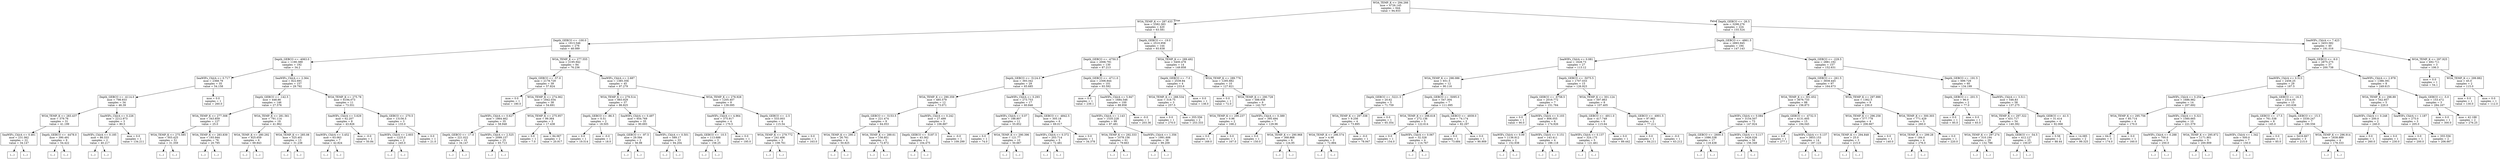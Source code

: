 digraph Tree {
node [shape=box] ;
0 [label="WOA_TEMP_K <= 294.266\nmse = 4726.145\nsamples = 644\nvalue = 94.933"] ;
1 [label="WOA_TEMP_K <= 287.433\nmse = 2582.383\nsamples = 420\nvalue = 63.581"] ;
0 -> 1 [labeldistance=2.5, labelangle=45, headlabel="True"] ;
2 [label="Depth_GEBCO <= -100.0\nmse = 1913.546\nsamples = 276\nvalue = 48.089"] ;
1 -> 2 ;
3 [label="Depth_GEBCO <= -4063.0\nmse = 1190.389\nsamples = 192\nvalue = 34.2"] ;
2 -> 3 ;
4 [label="SeaWIFs_ChlrA <= 0.717\nmse = 2368.79\nsamples = 35\nvalue = 54.158"] ;
3 -> 4 ;
5 [label="Depth_GEBCO <= -4114.0\nmse = 798.933\nsamples = 34\nvalue = 46.39"] ;
4 -> 5 ;
6 [label="WOA_TEMP_K <= 283.437\nmse = 379.76\nsamples = 31\nvalue = 41.199"] ;
5 -> 6 ;
7 [label="SeaWIFs_ChlrA <= 0.461\nmse = 231.062\nsamples = 22\nvalue = 34.147"] ;
6 -> 7 ;
8 [label="(...)"] ;
7 -> 8 ;
43 [label="(...)"] ;
7 -> 43 ;
48 [label="Depth_GEBCO <= -4478.0\nmse = 390.491\nsamples = 9\nvalue = 54.422"] ;
6 -> 48 ;
49 [label="(...)"] ;
48 -> 49 ;
62 [label="(...)"] ;
48 -> 62 ;
63 [label="SeaWIFs_ChlrA <= 0.226\nmse = 2212.973\nsamples = 3\nvalue = 80.5"] ;
5 -> 63 ;
64 [label="SeaWIFs_ChlrA <= 0.185\nmse = 86.333\nsamples = 2\nvalue = 40.217"] ;
63 -> 64 ;
65 [label="(...)"] ;
64 -> 65 ;
66 [label="(...)"] ;
64 -> 66 ;
67 [label="mse = 0.0\nsamples = 1\nvalue = 134.211"] ;
63 -> 67 ;
68 [label="mse = 0.0\nsamples = 1\nvalue = 260.0"] ;
4 -> 68 ;
69 [label="SeaWIFs_ChlrA <= 2.364\nmse = 822.691\nsamples = 157\nvalue = 29.792"] ;
3 -> 69 ;
70 [label="Depth_GEBCO <= -142.5\nmse = 448.86\nsamples = 146\nvalue = 27.576"] ;
69 -> 70 ;
71 [label="WOA_TEMP_K <= 277.308\nmse = 343.859\nsamples = 127\nvalue = 25.0"] ;
70 -> 71 ;
72 [label="WOA_TEMP_K <= 275.585\nmse = 503.425\nsamples = 51\nvalue = 31.359"] ;
71 -> 72 ;
73 [label="(...)"] ;
72 -> 73 ;
158 [label="(...)"] ;
72 -> 158 ;
169 [label="WOA_TEMP_K <= 283.839\nmse = 193.944\nsamples = 76\nvalue = 20.795"] ;
71 -> 169 ;
170 [label="(...)"] ;
169 -> 170 ;
245 [label="(...)"] ;
169 -> 245 ;
264 [label="WOA_TEMP_K <= 281.561\nmse = 791.114\nsamples = 19\nvalue = 41.962"] ;
70 -> 264 ;
265 [label="WOA_TEMP_K <= 280.292\nmse = 925.659\nsamples = 6\nvalue = 69.843"] ;
264 -> 265 ;
266 [label="(...)"] ;
265 -> 266 ;
271 [label="(...)"] ;
265 -> 271 ;
276 [label="WOA_TEMP_K <= 285.08\nmse = 325.401\nsamples = 13\nvalue = 31.238"] ;
264 -> 276 ;
277 [label="(...)"] ;
276 -> 277 ;
298 [label="(...)"] ;
276 -> 298 ;
299 [label="WOA_TEMP_K <= 275.78\nmse = 6194.073\nsamples = 11\nvalue = 73.551"] ;
69 -> 299 ;
300 [label="SeaWIFs_ChlrA <= 3.629\nmse = 62.207\nsamples = 8\nvalue = 43.826"] ;
299 -> 300 ;
301 [label="SeaWIFs_ChlrA <= 3.452\nmse = 63.063\nsamples = 7\nvalue = 42.824"] ;
300 -> 301 ;
302 [label="(...)"] ;
301 -> 302 ;
309 [label="(...)"] ;
301 -> 309 ;
310 [label="mse = -0.0\nsamples = 1\nvalue = 50.84"] ;
300 -> 310 ;
311 [label="Depth_GEBCO <= -270.5\nmse = 13156.5\nsamples = 3\nvalue = 133.0"] ;
299 -> 311 ;
312 [label="SeaWIFs_ChlrA <= 2.603\nmse = 1225.0\nsamples = 2\nvalue = 245.0"] ;
311 -> 312 ;
313 [label="(...)"] ;
312 -> 313 ;
314 [label="(...)"] ;
312 -> 314 ;
315 [label="mse = 0.0\nsamples = 1\nvalue = 21.0"] ;
311 -> 315 ;
316 [label="WOA_TEMP_K <= 277.555\nmse = 2195.942\nsamples = 84\nvalue = 76.236"] ;
2 -> 316 ;
317 [label="Depth_GEBCO <= -57.0\nmse = 2178.729\nsamples = 39\nvalue = 57.824"] ;
316 -> 317 ;
318 [label="mse = 0.0\nsamples = 1\nvalue = 180.0"] ;
317 -> 318 ;
319 [label="WOA_TEMP_K <= 274.062\nmse = 1842.034\nsamples = 38\nvalue = 54.691"] ;
317 -> 319 ;
320 [label="SeaWIFs_ChlrA <= 0.627\nmse = 1864.462\nsamples = 35\nvalue = 58.948"] ;
319 -> 320 ;
321 [label="Depth_GEBCO <= -17.0\nmse = 221.022\nsamples = 10\nvalue = 34.147"] ;
320 -> 321 ;
322 [label="(...)"] ;
321 -> 322 ;
333 [label="(...)"] ;
321 -> 333 ;
334 [label="SeaWIFs_ChlrA <= 2.525\nmse = 2099.157\nsamples = 25\nvalue = 65.713"] ;
320 -> 334 ;
335 [label="(...)"] ;
334 -> 335 ;
342 [label="(...)"] ;
334 -> 342 ;
343 [label="WOA_TEMP_K <= 275.957\nmse = 99.364\nsamples = 3\nvalue = 17.438"] ;
319 -> 343 ;
344 [label="mse = 0.0\nsamples = 1\nvalue = 7.0"] ;
343 -> 344 ;
345 [label="mse = 84.067\nsamples = 2\nvalue = 20.917"] ;
343 -> 345 ;
346 [label="SeaWIFs_ChlrA <= 2.687\nmse = 1385.356\nsamples = 45\nvalue = 97.279"] ;
316 -> 346 ;
347 [label="WOA_TEMP_K <= 279.514\nmse = 883.929\nsamples = 37\nvalue = 86.825"] ;
346 -> 347 ;
348 [label="Depth_GEBCO <= -86.5\nmse = 0.51\nsamples = 2\nvalue = 18.505"] ;
347 -> 348 ;
349 [label="mse = 0.0\nsamples = 1\nvalue = 19.514"] ;
348 -> 349 ;
350 [label="mse = -0.0\nsamples = 1\nvalue = 18.0"] ;
348 -> 350 ;
351 [label="SeaWIFs_ChlrA <= 0.497\nmse = 654.769\nsamples = 35\nvalue = 90.693"] ;
347 -> 351 ;
352 [label="Depth_GEBCO <= -97.5\nmse = 29.594\nsamples = 2\nvalue = 56.98"] ;
351 -> 352 ;
353 [label="(...)"] ;
352 -> 353 ;
354 [label="(...)"] ;
352 -> 354 ;
355 [label="SeaWIFs_ChlrA <= 0.501\nmse = 589.17\nsamples = 33\nvalue = 94.204"] ;
351 -> 355 ;
356 [label="(...)"] ;
355 -> 356 ;
357 [label="(...)"] ;
355 -> 357 ;
400 [label="WOA_TEMP_K <= 278.928\nmse = 1205.407\nsamples = 8\nvalue = 139.095"] ;
346 -> 400 ;
401 [label="SeaWIFs_ChlrA <= 4.964\nmse = 375.917\nsamples = 4\nvalue = 170.5"] ;
400 -> 401 ;
402 [label="Depth_GEBCO <= -10.5\nmse = 113.688\nsamples = 3\nvalue = 158.25"] ;
401 -> 402 ;
403 [label="(...)"] ;
402 -> 403 ;
404 [label="(...)"] ;
402 -> 404 ;
407 [label="mse = 0.0\nsamples = 1\nvalue = 195.0"] ;
401 -> 407 ;
408 [label="Depth_GEBCO <= -2.5\nmse = 533.003\nsamples = 4\nvalue = 115.54"] ;
400 -> 408 ;
409 [label="WOA_TEMP_K <= 279.772\nmse = 241.406\nsamples = 3\nvalue = 108.761"] ;
408 -> 409 ;
410 [label="(...)"] ;
409 -> 410 ;
411 [label="(...)"] ;
409 -> 411 ;
414 [label="mse = 0.0\nsamples = 1\nvalue = 163.0"] ;
408 -> 414 ;
415 [label="Depth_GEBCO <= -19.0\nmse = 2510.958\nsamples = 144\nvalue = 93.638"] ;
1 -> 415 ;
416 [label="Depth_GEBCO <= -4750.5\nmse = 2006.791\nsamples = 130\nvalue = 87.213"] ;
415 -> 416 ;
417 [label="Depth_GEBCO <= -5124.0\nmse = 393.342\nsamples = 29\nvalue = 65.685"] ;
416 -> 417 ;
418 [label="WOA_TEMP_K <= 290.359\nmse = 485.579\nsamples = 12\nvalue = 73.071"] ;
417 -> 418 ;
419 [label="Depth_GEBCO <= -5153.5\nmse = 221.474\nsamples = 9\nvalue = 64.053"] ;
418 -> 419 ;
420 [label="WOA_TEMP_K <= 290.2\nmse = 26.761\nsamples = 4\nvalue = 50.825"] ;
419 -> 420 ;
421 [label="(...)"] ;
420 -> 421 ;
424 [label="(...)"] ;
420 -> 424 ;
427 [label="WOA_TEMP_K <= 289.61\nmse = 156.851\nsamples = 5\nvalue = 72.872"] ;
419 -> 427 ;
428 [label="(...)"] ;
427 -> 428 ;
429 [label="(...)"] ;
427 -> 429 ;
430 [label="SeaWIFs_ChlrA <= 0.242\nmse = 27.499\nsamples = 3\nvalue = 106.887"] ;
418 -> 430 ;
431 [label="Depth_GEBCO <= -5187.5\nmse = 43.362\nsamples = 2\nvalue = 104.475"] ;
430 -> 431 ;
432 [label="(...)"] ;
431 -> 432 ;
433 [label="(...)"] ;
431 -> 433 ;
434 [label="mse = -0.0\nsamples = 1\nvalue = 109.299"] ;
430 -> 434 ;
435 [label="SeaWIFs_ChlrA <= 0.293\nmse = 273.753\nsamples = 17\nvalue = 60.846"] ;
417 -> 435 ;
436 [label="SeaWIFs_ChlrA <= 0.07\nmse = 188.807\nsamples = 11\nvalue = 55.852"] ;
435 -> 436 ;
437 [label="mse = 0.0\nsamples = 1\nvalue = 74.0"] ;
436 -> 437 ;
438 [label="WOA_TEMP_K <= 290.396\nmse = 121.77\nsamples = 10\nvalue = 50.667"] ;
436 -> 438 ;
439 [label="(...)"] ;
438 -> 439 ;
440 [label="(...)"] ;
438 -> 440 ;
457 [label="Depth_GEBCO <= -4842.5\nmse = 305.18\nsamples = 6\nvalue = 69.017"] ;
435 -> 457 ;
458 [label="SeaWIFs_ChlrA <= 0.372\nmse = 203.714\nsamples = 5\nvalue = 72.481"] ;
457 -> 458 ;
459 [label="(...)"] ;
458 -> 459 ;
466 [label="(...)"] ;
458 -> 466 ;
467 [label="mse = 0.0\nsamples = 1\nvalue = 34.378"] ;
457 -> 467 ;
468 [label="Depth_GEBCO <= -4711.0\nmse = 2306.844\nsamples = 101\nvalue = 93.592"] ;
416 -> 468 ;
469 [label="mse = 0.0\nsamples = 1\nvalue = 239.1"] ;
468 -> 469 ;
470 [label="SeaWIFs_ChlrA <= 5.947\nmse = 1684.546\nsamples = 100\nvalue = 88.958"] ;
468 -> 470 ;
471 [label="SeaWIFs_ChlrA <= 1.143\nmse = 1535.228\nsamples = 99\nvalue = 87.481"] ;
470 -> 471 ;
472 [label="WOA_TEMP_K <= 292.333\nmse = 1078.156\nsamples = 61\nvalue = 79.663"] ;
471 -> 472 ;
473 [label="(...)"] ;
472 -> 473 ;
518 [label="(...)"] ;
472 -> 518 ;
565 [label="SeaWIFs_ChlrA <= 1.356\nmse = 1991.606\nsamples = 38\nvalue = 99.209"] ;
471 -> 565 ;
566 [label="(...)"] ;
565 -> 566 ;
567 [label="(...)"] ;
565 -> 567 ;
634 [label="mse = -0.0\nsamples = 1\nvalue = 203.36"] ;
470 -> 634 ;
635 [label="WOA_TEMP_K <= 289.492\nmse = 3400.478\nsamples = 14\nvalue = 149.858"] ;
415 -> 635 ;
636 [label="Depth_GEBCO <= -7.0\nmse = 2539.84\nsamples = 4\nvalue = 233.6"] ;
635 -> 636 ;
637 [label="WOA_TEMP_K <= 288.534\nmse = 318.75\nsamples = 3\nvalue = 257.5"] ;
636 -> 637 ;
638 [label="mse = 0.0\nsamples = 1\nvalue = 270.0"] ;
637 -> 638 ;
639 [label="mse = 355.556\nsamples = 2\nvalue = 253.333"] ;
637 -> 639 ;
640 [label="mse = 0.0\nsamples = 1\nvalue = 138.0"] ;
636 -> 640 ;
641 [label="WOA_TEMP_K <= 289.776\nmse = 1295.882\nsamples = 10\nvalue = 127.821"] ;
635 -> 641 ;
642 [label="mse = 0.0\nsamples = 1\nvalue = 72.0"] ;
641 -> 642 ;
643 [label="WOA_TEMP_K <= 290.728\nmse = 588.938\nsamples = 9\nvalue = 142.707"] ;
641 -> 643 ;
644 [label="WOA_TEMP_K <= 290.237\nmse = 0.96\nsamples = 2\nvalue = 168.2"] ;
643 -> 644 ;
645 [label="mse = 0.0\nsamples = 1\nvalue = 169.0"] ;
644 -> 645 ;
646 [label="mse = 0.0\nsamples = 1\nvalue = 167.0"] ;
644 -> 646 ;
647 [label="SeaWIFs_ChlrA <= 0.389\nmse = 395.494\nsamples = 7\nvalue = 129.96"] ;
643 -> 647 ;
648 [label="mse = 0.0\nsamples = 1\nvalue = 150.0"] ;
647 -> 648 ;
649 [label="WOA_TEMP_K <= 290.968\nmse = 368.868\nsamples = 6\nvalue = 124.95"] ;
647 -> 649 ;
650 [label="(...)"] ;
649 -> 650 ;
653 [label="(...)"] ;
649 -> 653 ;
660 [label="Depth_GEBCO <= -26.5\nmse = 3298.276\nsamples = 224\nvalue = 155.524"] ;
0 -> 660 [labeldistance=2.5, labelangle=-45, headlabel="False"] ;
661 [label="Depth_GEBCO <= -4861.5\nmse = 2893.945\nsamples = 184\nvalue = 147.143"] ;
660 -> 661 ;
662 [label="SeaWIFs_ChlrA <= 0.081\nmse = 1628.73\nsamples = 27\nvalue = 113.12"] ;
661 -> 662 ;
663 [label="WOA_TEMP_K <= 298.086\nmse = 651.5\nsamples = 12\nvalue = 90.116"] ;
662 -> 663 ;
664 [label="Depth_GEBCO <= -5221.5\nmse = 20.62\nsamples = 5\nvalue = 71.759"] ;
663 -> 664 ;
665 [label="WOA_TEMP_K <= 297.338\nmse = 9.256\nsamples = 4\nvalue = 73.895"] ;
664 -> 665 ;
666 [label="WOA_TEMP_K <= 296.574\nmse = 4.98\nsamples = 3\nvalue = 72.884"] ;
665 -> 666 ;
667 [label="(...)"] ;
666 -> 667 ;
668 [label="(...)"] ;
666 -> 668 ;
669 [label="mse = -0.0\nsamples = 1\nvalue = 78.947"] ;
665 -> 669 ;
670 [label="mse = 0.0\nsamples = 1\nvalue = 65.354"] ;
664 -> 670 ;
671 [label="Depth_GEBCO <= -5095.0\nmse = 547.304\nsamples = 7\nvalue = 111.095"] ;
663 -> 671 ;
672 [label="WOA_TEMP_K <= 298.618\nmse = 272.136\nsamples = 5\nvalue = 122.614"] ;
671 -> 672 ;
673 [label="mse = 0.0\nsamples = 1\nvalue = 154.0"] ;
672 -> 673 ;
674 [label="SeaWIFs_ChlrA <= 0.067\nmse = 32.328\nsamples = 4\nvalue = 114.767"] ;
672 -> 674 ;
675 [label="(...)"] ;
674 -> 675 ;
680 [label="(...)"] ;
674 -> 680 ;
681 [label="Depth_GEBCO <= -4939.0\nmse = 74.174\nsamples = 2\nvalue = 82.297"] ;
671 -> 681 ;
682 [label="mse = 0.0\nsamples = 1\nvalue = 73.684"] ;
681 -> 682 ;
683 [label="mse = 0.0\nsamples = 1\nvalue = 90.909"] ;
681 -> 683 ;
684 [label="Depth_GEBCO <= -5075.5\nmse = 1707.033\nsamples = 15\nvalue = 126.923"] ;
662 -> 684 ;
685 [label="Depth_GEBCO <= -6758.5\nmse = 2016.772\nsamples = 7\nvalue = 151.764"] ;
684 -> 685 ;
686 [label="mse = 0.0\nsamples = 1\nvalue = 90.0"] ;
685 -> 686 ;
687 [label="SeaWIFs_ChlrA <= 0.103\nmse = 806.055\nsamples = 6\nvalue = 174.926"] ;
685 -> 687 ;
688 [label="SeaWIFs_ChlrA <= 0.09\nmse = 1136.912\nsamples = 2\nvalue = 152.938"] ;
687 -> 688 ;
689 [label="(...)"] ;
688 -> 689 ;
690 [label="(...)"] ;
688 -> 690 ;
691 [label="SeaWIFs_ChlrA <= 0.151\nmse = 143.411\nsamples = 4\nvalue = 188.118"] ;
687 -> 691 ;
692 [label="(...)"] ;
691 -> 692 ;
693 [label="(...)"] ;
691 -> 693 ;
698 [label="WOA_TEMP_K <= 301.124\nmse = 597.863\nsamples = 8\nvalue = 107.405"] ;
684 -> 698 ;
699 [label="Depth_GEBCO <= -4911.0\nmse = 417.749\nsamples = 6\nvalue = 115.64"] ;
698 -> 699 ;
700 [label="SeaWIFs_ChlrA <= 0.137\nmse = 324.175\nsamples = 5\nvalue = 121.461"] ;
699 -> 700 ;
701 [label="(...)"] ;
700 -> 701 ;
706 [label="(...)"] ;
700 -> 706 ;
709 [label="mse = 0.0\nsamples = 1\nvalue = 89.442"] ;
699 -> 709 ;
710 [label="Depth_GEBCO <= -4901.5\nmse = 97.983\nsamples = 2\nvalue = 77.211"] ;
698 -> 710 ;
711 [label="mse = 0.0\nsamples = 1\nvalue = 84.211"] ;
710 -> 711 ;
712 [label="mse = -0.0\nsamples = 1\nvalue = 63.212"] ;
710 -> 712 ;
713 [label="Depth_GEBCO <= -229.5\nmse = 2881.192\nsamples = 157\nvalue = 152.631"] ;
661 -> 713 ;
714 [label="Depth_GEBCO <= -261.5\nmse = 3939.445\nsamples = 97\nvalue = 164.673"] ;
713 -> 714 ;
715 [label="WOA_TEMP_K <= 301.652\nmse = 3676.733\nsamples = 88\nvalue = 156.873"] ;
714 -> 715 ;
716 [label="SeaWIFs_ChlrA <= 0.084\nmse = 3154.507\nsamples = 73\nvalue = 147.924"] ;
715 -> 716 ;
717 [label="Depth_GEBCO <= -2600.5\nmse = 1086.338\nsamples = 17\nvalue = 118.438"] ;
716 -> 717 ;
718 [label="(...)"] ;
717 -> 718 ;
747 [label="(...)"] ;
717 -> 747 ;
748 [label="SeaWIFs_ChlrA <= 0.117\nmse = 3426.026\nsamples = 56\nvalue = 156.349"] ;
716 -> 748 ;
749 [label="(...)"] ;
748 -> 749 ;
776 [label="(...)"] ;
748 -> 776 ;
847 [label="Depth_GEBCO <= -4732.5\nmse = 4131.605\nsamples = 15\nvalue = 194.045"] ;
715 -> 847 ;
848 [label="mse = 0.0\nsamples = 1\nvalue = 277.1"] ;
847 -> 848 ;
849 [label="SeaWIFs_ChlrA <= 0.137\nmse = 3853.153\nsamples = 14\nvalue = 187.123"] ;
847 -> 849 ;
850 [label="(...)"] ;
849 -> 850 ;
863 [label="(...)"] ;
849 -> 863 ;
874 [label="WOA_TEMP_K <= 297.999\nmse = 1362.5\nsamples = 9\nvalue = 230.0"] ;
714 -> 874 ;
875 [label="WOA_TEMP_K <= 296.258\nmse = 577.778\nsamples = 4\nvalue = 206.667"] ;
874 -> 875 ;
876 [label="WOA_TEMP_K <= 294.848\nmse = 25.0\nsamples = 3\nvalue = 215.0"] ;
875 -> 876 ;
877 [label="(...)"] ;
876 -> 877 ;
878 [label="(...)"] ;
876 -> 878 ;
879 [label="mse = 0.0\nsamples = 1\nvalue = 140.0"] ;
875 -> 879 ;
880 [label="WOA_TEMP_K <= 300.303\nmse = 771.429\nsamples = 5\nvalue = 260.0"] ;
874 -> 880 ;
881 [label="WOA_TEMP_K <= 299.28\nmse = 184.0\nsamples = 4\nvalue = 276.0"] ;
880 -> 881 ;
882 [label="(...)"] ;
881 -> 882 ;
883 [label="(...)"] ;
881 -> 883 ;
884 [label="mse = 0.0\nsamples = 1\nvalue = 220.0"] ;
880 -> 884 ;
885 [label="Depth_GEBCO <= -191.5\nmse = 699.729\nsamples = 60\nvalue = 134.199"] ;
713 -> 885 ;
886 [label="Depth_GEBCO <= -201.5\nmse = 96.0\nsamples = 2\nvalue = 77.0"] ;
885 -> 886 ;
887 [label="mse = 0.0\nsamples = 1\nvalue = 85.0"] ;
886 -> 887 ;
888 [label="mse = 0.0\nsamples = 1\nvalue = 65.0"] ;
886 -> 888 ;
889 [label="SeaWIFs_ChlrA <= 3.511\nmse = 546.83\nsamples = 58\nvalue = 137.275"] ;
885 -> 889 ;
890 [label="WOA_TEMP_K <= 297.322\nmse = 431.717\nsamples = 54\nvalue = 140.392"] ;
889 -> 890 ;
891 [label="WOA_TEMP_K <= 297.274\nmse = 310.194\nsamples = 29\nvalue = 132.786"] ;
890 -> 891 ;
892 [label="(...)"] ;
891 -> 892 ;
933 [label="(...)"] ;
891 -> 933 ;
934 [label="Depth_GEBCO <= -54.5\nmse = 412.127\nsamples = 25\nvalue = 150.67"] ;
890 -> 934 ;
935 [label="(...)"] ;
934 -> 935 ;
966 [label="(...)"] ;
934 -> 966 ;
975 [label="Depth_GEBCO <= -41.5\nmse = 31.414\nsamples = 4\nvalue = 92.068"] ;
889 -> 975 ;
976 [label="mse = 0.58\nsamples = 2\nvalue = 88.44"] ;
975 -> 976 ;
977 [label="mse = 14.085\nsamples = 2\nvalue = 99.325"] ;
975 -> 977 ;
978 [label="SeaWIFs_ChlrA <= 7.423\nmse = 3453.582\nsamples = 40\nvalue = 191.016"] ;
660 -> 978 ;
979 [label="Depth_GEBCO <= -9.0\nmse = 2875.275\nsamples = 37\nvalue = 200.738"] ;
978 -> 979 ;
980 [label="SeaWIFs_ChlrA <= 0.513\nmse = 2456.25\nsamples = 29\nvalue = 187.5"] ;
979 -> 980 ;
981 [label="SeaWIFs_ChlrA <= 0.254\nmse = 1686.982\nsamples = 14\nvalue = 207.692"] ;
980 -> 981 ;
982 [label="WOA_TEMP_K <= 295.756\nmse = 85.714\nsamples = 4\nvalue = 170.0"] ;
981 -> 982 ;
983 [label="mse = 64.0\nsamples = 3\nvalue = 174.0"] ;
982 -> 983 ;
984 [label="mse = 0.0\nsamples = 1\nvalue = 160.0"] ;
982 -> 984 ;
985 [label="SeaWIFs_ChlrA <= 0.321\nmse = 1560.665\nsamples = 10\nvalue = 221.579"] ;
981 -> 985 ;
986 [label="SeaWIFs_ChlrA <= 0.288\nmse = 700.0\nsamples = 5\nvalue = 250.0"] ;
985 -> 986 ;
987 [label="(...)"] ;
986 -> 987 ;
988 [label="(...)"] ;
986 -> 988 ;
991 [label="WOA_TEMP_K <= 295.872\nmse = 1171.901\nsamples = 5\nvalue = 200.909"] ;
985 -> 991 ;
992 [label="(...)"] ;
991 -> 992 ;
993 [label="(...)"] ;
991 -> 993 ;
996 [label="Depth_GEBCO <= -16.5\nmse = 2314.05\nsamples = 15\nvalue = 163.636"] ;
980 -> 996 ;
997 [label="Depth_GEBCO <= -17.5\nmse = 761.538\nsamples = 8\nvalue = 145.0"] ;
996 -> 997 ;
998 [label="SeaWIFs_ChlrA <= 1.342\nmse = 500.0\nsamples = 7\nvalue = 150.0"] ;
997 -> 998 ;
999 [label="(...)"] ;
998 -> 999 ;
1004 [label="(...)"] ;
998 -> 1004 ;
1007 [label="mse = 0.0\nsamples = 1\nvalue = 85.0"] ;
997 -> 1007 ;
1008 [label="Depth_GEBCO <= -15.5\nmse = 3330.247\nsamples = 7\nvalue = 190.556"] ;
996 -> 1008 ;
1009 [label="mse = 5416.667\nsamples = 3\nvalue = 215.0"] ;
1008 -> 1009 ;
1010 [label="WOA_TEMP_K <= 296.914\nmse = 1838.889\nsamples = 4\nvalue = 178.333"] ;
1008 -> 1010 ;
1011 [label="(...)"] ;
1010 -> 1011 ;
1012 [label="(...)"] ;
1010 -> 1012 ;
1013 [label="SeaWIFs_ChlrA <= 2.978\nmse = 1386.391\nsamples = 8\nvalue = 249.615"] ;
979 -> 1013 ;
1014 [label="WOA_TEMP_K <= 298.89\nmse = 542.857\nsamples = 5\nvalue = 220.0"] ;
1013 -> 1014 ;
1015 [label="SeaWIFs_ChlrA <= 0.248\nmse = 200.0\nsamples = 2\nvalue = 240.0"] ;
1014 -> 1015 ;
1016 [label="mse = 0.0\nsamples = 1\nvalue = 260.0"] ;
1015 -> 1016 ;
1017 [label="mse = 0.0\nsamples = 1\nvalue = 230.0"] ;
1015 -> 1017 ;
1018 [label="SeaWIFs_ChlrA <= 1.187\nmse = 275.0\nsamples = 3\nvalue = 205.0"] ;
1014 -> 1018 ;
1019 [label="mse = 0.0\nsamples = 1\nvalue = 200.0"] ;
1018 -> 1019 ;
1020 [label="mse = 355.556\nsamples = 2\nvalue = 206.667"] ;
1018 -> 1020 ;
1021 [label="Depth_GEBCO <= -5.0\nmse = 153.472\nsamples = 3\nvalue = 284.167"] ;
1013 -> 1021 ;
1022 [label="mse = 0.0\nsamples = 1\nvalue = 300.0"] ;
1021 -> 1022 ;
1023 [label="mse = 42.188\nsamples = 2\nvalue = 276.25"] ;
1021 -> 1023 ;
1024 [label="WOA_TEMP_K <= 297.925\nmse = 492.711\nsamples = 3\nvalue = 106.3"] ;
978 -> 1024 ;
1025 [label="mse = 0.0\nsamples = 1\nvalue = 54.1"] ;
1024 -> 1025 ;
1026 [label="WOA_TEMP_K <= 299.882\nmse = 45.0\nsamples = 2\nvalue = 115.0"] ;
1024 -> 1026 ;
1027 [label="mse = 0.0\nsamples = 1\nvalue = 130.0"] ;
1026 -> 1027 ;
1028 [label="mse = 0.0\nsamples = 1\nvalue = 112.0"] ;
1026 -> 1028 ;
}